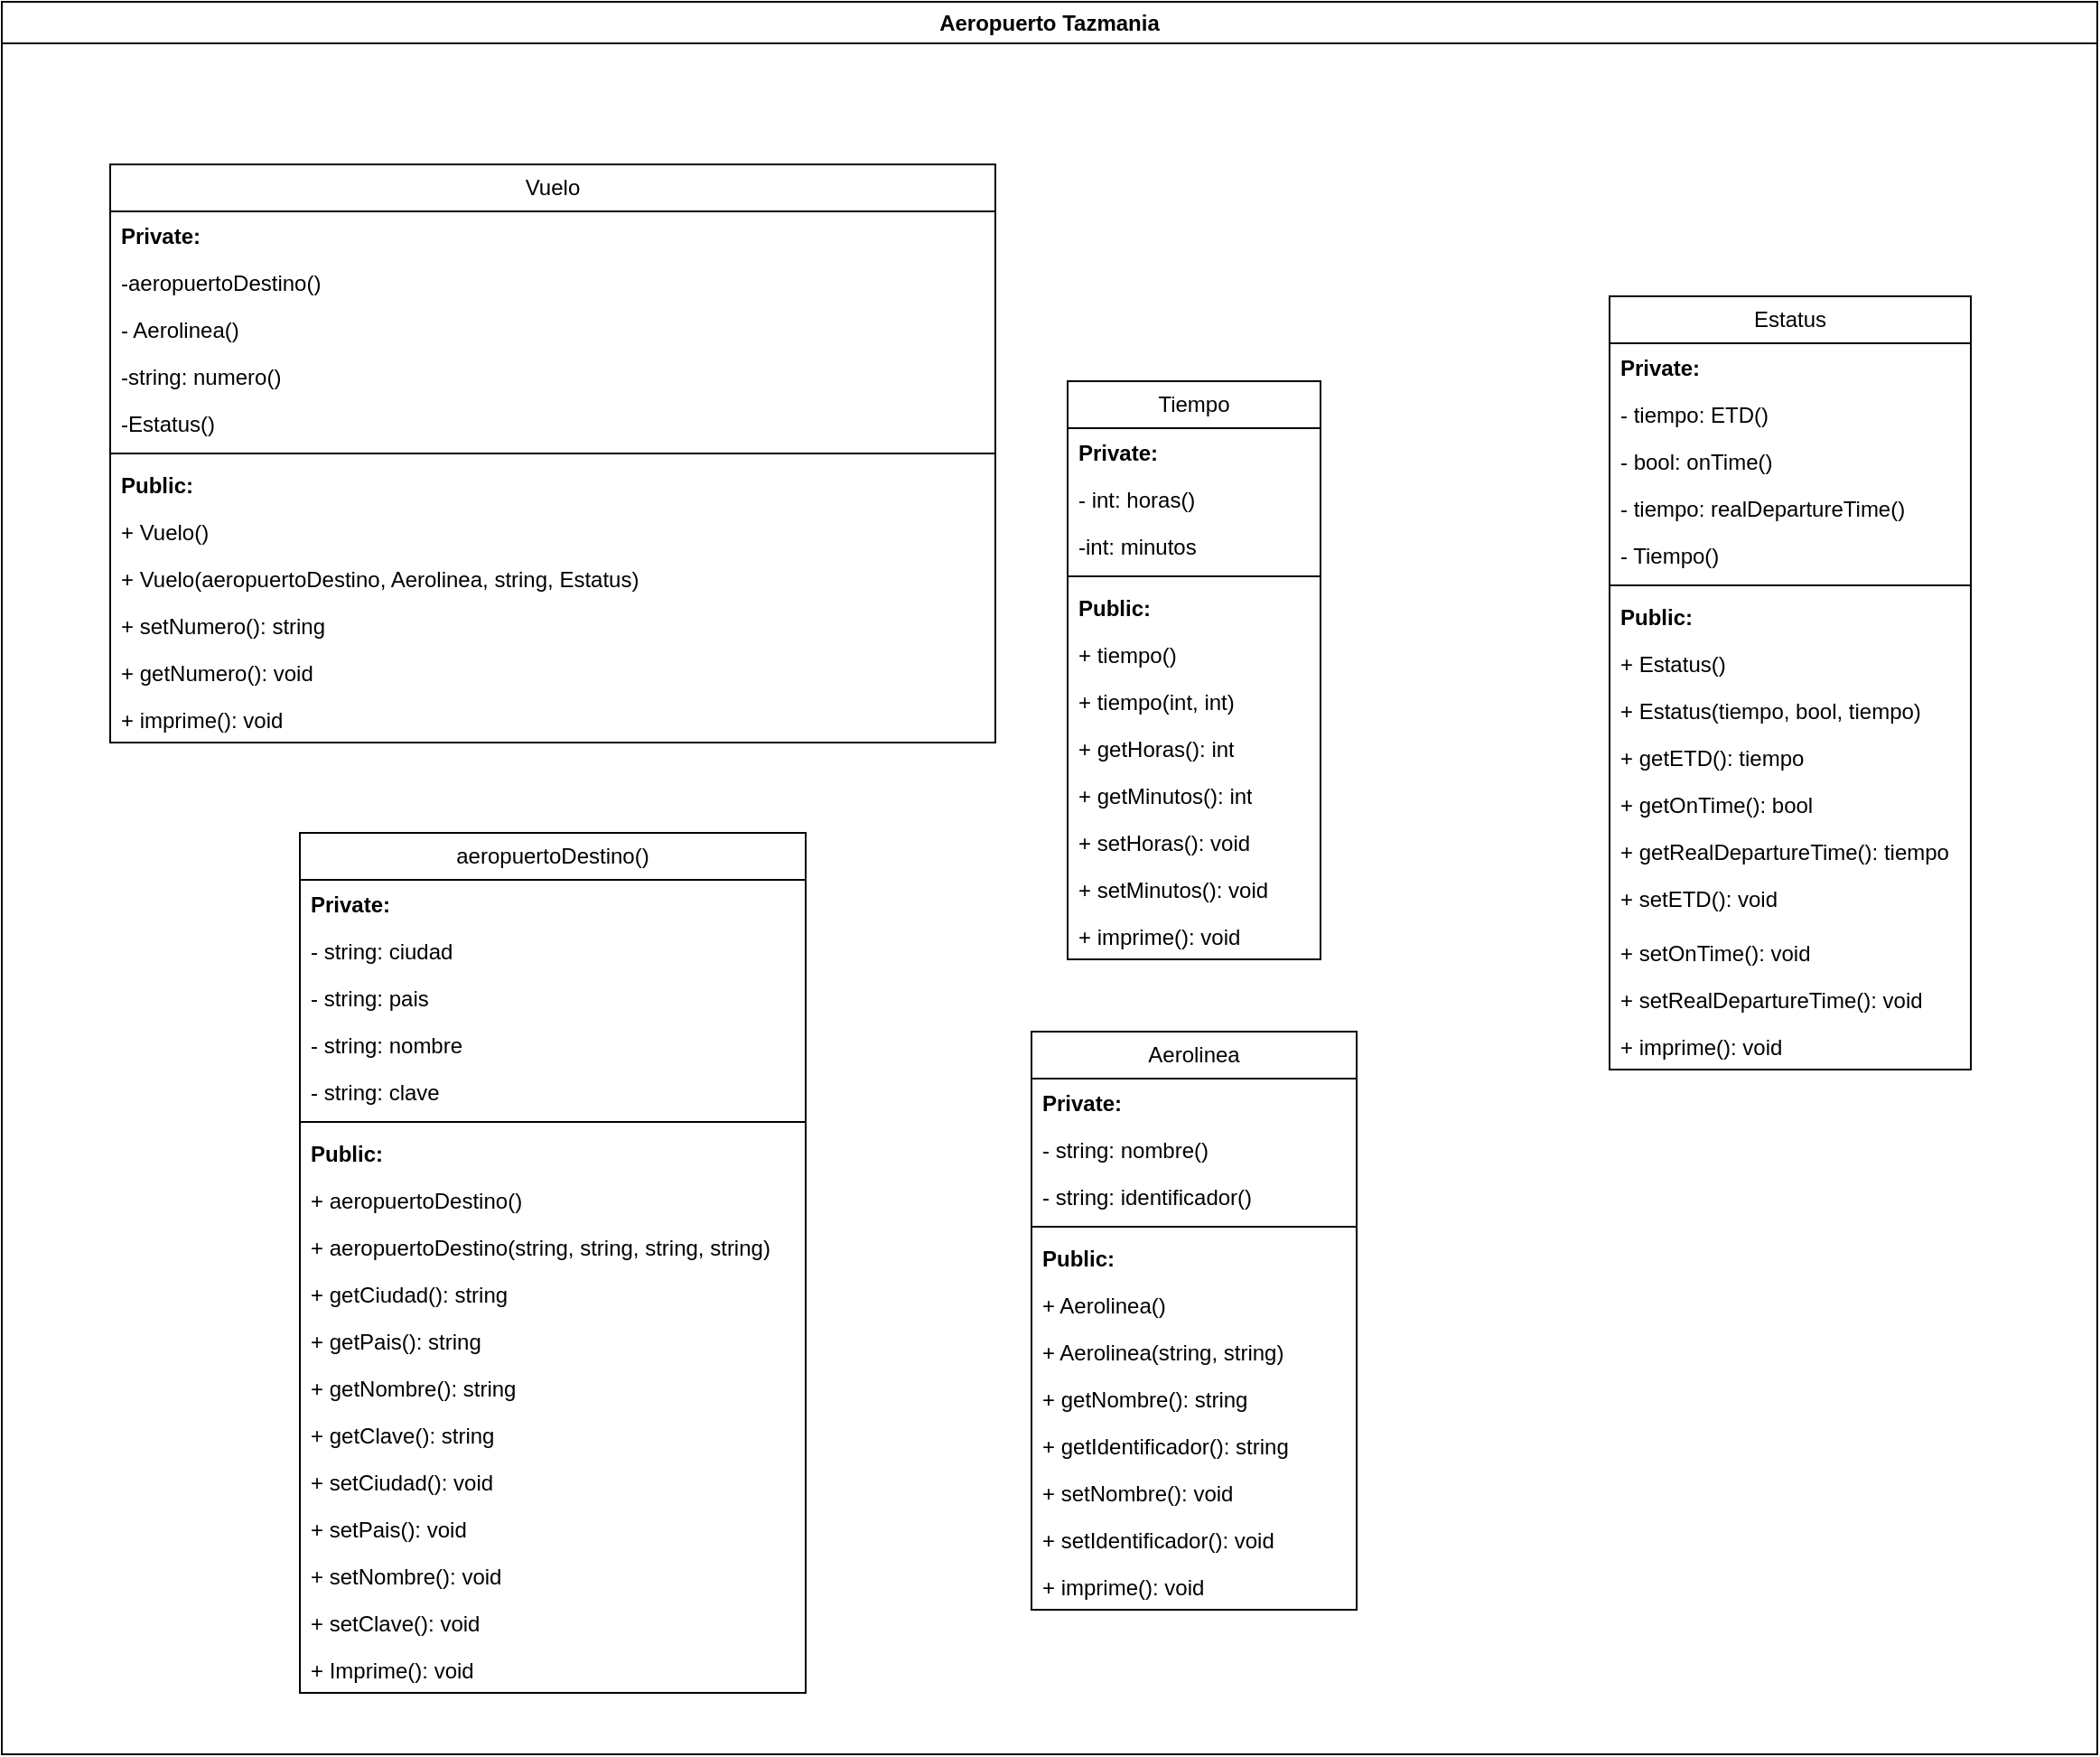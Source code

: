 <mxfile version="22.1.3" type="github">
  <diagram name="Page-1" id="b5b7bab2-c9e2-2cf4-8b2a-24fd1a2a6d21">
    <mxGraphModel dx="1126" dy="1170" grid="1" gridSize="10" guides="1" tooltips="1" connect="1" arrows="1" fold="1" page="1" pageScale="1" pageWidth="827" pageHeight="1169" background="none" math="0" shadow="0">
      <root>
        <mxCell id="0" />
        <mxCell id="1" parent="0" />
        <mxCell id="g67lewYtiG-p52YUXWZC-1" value="Aeropuerto Tazmania" style="swimlane;whiteSpace=wrap;html=1;" parent="1" vertex="1">
          <mxGeometry x="860" y="50" width="1160" height="970" as="geometry">
            <mxRectangle x="860" y="50" width="160" height="30" as="alternateBounds" />
          </mxGeometry>
        </mxCell>
        <mxCell id="g67lewYtiG-p52YUXWZC-3" value="Vuelo" style="swimlane;fontStyle=0;childLayout=stackLayout;horizontal=1;startSize=26;fillColor=none;horizontalStack=0;resizeParent=1;resizeParentMax=0;resizeLast=0;collapsible=1;marginBottom=0;whiteSpace=wrap;html=1;" parent="g67lewYtiG-p52YUXWZC-1" vertex="1">
          <mxGeometry x="60" y="90" width="490" height="320" as="geometry">
            <mxRectangle x="60" y="90" width="70" height="30" as="alternateBounds" />
          </mxGeometry>
        </mxCell>
        <mxCell id="g67lewYtiG-p52YUXWZC-4" value="&lt;b&gt;Private:&amp;nbsp;&lt;/b&gt;" style="text;strokeColor=none;fillColor=none;align=left;verticalAlign=top;spacingLeft=4;spacingRight=4;overflow=hidden;rotatable=0;points=[[0,0.5],[1,0.5]];portConstraint=eastwest;whiteSpace=wrap;html=1;" parent="g67lewYtiG-p52YUXWZC-3" vertex="1">
          <mxGeometry y="26" width="490" height="26" as="geometry" />
        </mxCell>
        <mxCell id="g67lewYtiG-p52YUXWZC-87" value="-aeropuertoDestino()" style="text;strokeColor=none;fillColor=none;align=left;verticalAlign=top;spacingLeft=4;spacingRight=4;overflow=hidden;rotatable=0;points=[[0,0.5],[1,0.5]];portConstraint=eastwest;whiteSpace=wrap;html=1;" parent="g67lewYtiG-p52YUXWZC-3" vertex="1">
          <mxGeometry y="52" width="490" height="26" as="geometry" />
        </mxCell>
        <mxCell id="g67lewYtiG-p52YUXWZC-88" value="- Aerolinea()" style="text;strokeColor=none;fillColor=none;align=left;verticalAlign=top;spacingLeft=4;spacingRight=4;overflow=hidden;rotatable=0;points=[[0,0.5],[1,0.5]];portConstraint=eastwest;whiteSpace=wrap;html=1;" parent="g67lewYtiG-p52YUXWZC-3" vertex="1">
          <mxGeometry y="78" width="490" height="26" as="geometry" />
        </mxCell>
        <mxCell id="g67lewYtiG-p52YUXWZC-90" value="-string: numero()" style="text;strokeColor=none;fillColor=none;align=left;verticalAlign=top;spacingLeft=4;spacingRight=4;overflow=hidden;rotatable=0;points=[[0,0.5],[1,0.5]];portConstraint=eastwest;whiteSpace=wrap;html=1;" parent="g67lewYtiG-p52YUXWZC-3" vertex="1">
          <mxGeometry y="104" width="490" height="26" as="geometry" />
        </mxCell>
        <mxCell id="g67lewYtiG-p52YUXWZC-89" value="-Estatus()" style="text;strokeColor=none;fillColor=none;align=left;verticalAlign=top;spacingLeft=4;spacingRight=4;overflow=hidden;rotatable=0;points=[[0,0.5],[1,0.5]];portConstraint=eastwest;whiteSpace=wrap;html=1;" parent="g67lewYtiG-p52YUXWZC-3" vertex="1">
          <mxGeometry y="130" width="490" height="26" as="geometry" />
        </mxCell>
        <mxCell id="g67lewYtiG-p52YUXWZC-64" value="" style="line;strokeWidth=1;fillColor=none;align=left;verticalAlign=middle;spacingTop=-1;spacingLeft=3;spacingRight=3;rotatable=0;labelPosition=right;points=[];portConstraint=eastwest;strokeColor=inherit;" parent="g67lewYtiG-p52YUXWZC-3" vertex="1">
          <mxGeometry y="156" width="490" height="8" as="geometry" />
        </mxCell>
        <mxCell id="g67lewYtiG-p52YUXWZC-5" value="Public:" style="text;strokeColor=none;fillColor=none;align=left;verticalAlign=top;spacingLeft=4;spacingRight=4;overflow=hidden;rotatable=0;points=[[0,0.5],[1,0.5]];portConstraint=eastwest;whiteSpace=wrap;html=1;fontStyle=1" parent="g67lewYtiG-p52YUXWZC-3" vertex="1">
          <mxGeometry y="164" width="490" height="26" as="geometry" />
        </mxCell>
        <mxCell id="g67lewYtiG-p52YUXWZC-66" value="+ Vuelo()" style="text;strokeColor=none;fillColor=none;align=left;verticalAlign=top;spacingLeft=4;spacingRight=4;overflow=hidden;rotatable=0;points=[[0,0.5],[1,0.5]];portConstraint=eastwest;whiteSpace=wrap;html=1;" parent="g67lewYtiG-p52YUXWZC-3" vertex="1">
          <mxGeometry y="190" width="490" height="26" as="geometry" />
        </mxCell>
        <mxCell id="g67lewYtiG-p52YUXWZC-67" value="+ Vuelo(aeropuertoDestino, Aerolinea, string, Estatus)" style="text;strokeColor=none;fillColor=none;align=left;verticalAlign=top;spacingLeft=4;spacingRight=4;overflow=hidden;rotatable=0;points=[[0,0.5],[1,0.5]];portConstraint=eastwest;whiteSpace=wrap;html=1;" parent="g67lewYtiG-p52YUXWZC-3" vertex="1">
          <mxGeometry y="216" width="490" height="26" as="geometry" />
        </mxCell>
        <mxCell id="g67lewYtiG-p52YUXWZC-6" value="+ setNumero(): string" style="text;strokeColor=none;fillColor=none;align=left;verticalAlign=top;spacingLeft=4;spacingRight=4;overflow=hidden;rotatable=0;points=[[0,0.5],[1,0.5]];portConstraint=eastwest;whiteSpace=wrap;html=1;" parent="g67lewYtiG-p52YUXWZC-3" vertex="1">
          <mxGeometry y="242" width="490" height="26" as="geometry" />
        </mxCell>
        <mxCell id="g67lewYtiG-p52YUXWZC-8" value="+ getNumero(): void" style="text;strokeColor=none;fillColor=none;align=left;verticalAlign=top;spacingLeft=4;spacingRight=4;overflow=hidden;rotatable=0;points=[[0,0.5],[1,0.5]];portConstraint=eastwest;whiteSpace=wrap;html=1;" parent="g67lewYtiG-p52YUXWZC-3" vertex="1">
          <mxGeometry y="268" width="490" height="26" as="geometry" />
        </mxCell>
        <mxCell id="g67lewYtiG-p52YUXWZC-68" value="+ imprime(): void" style="text;strokeColor=none;fillColor=none;align=left;verticalAlign=top;spacingLeft=4;spacingRight=4;overflow=hidden;rotatable=0;points=[[0,0.5],[1,0.5]];portConstraint=eastwest;whiteSpace=wrap;html=1;" parent="g67lewYtiG-p52YUXWZC-3" vertex="1">
          <mxGeometry y="294" width="490" height="26" as="geometry" />
        </mxCell>
        <mxCell id="g67lewYtiG-p52YUXWZC-9" value="Tiempo" style="swimlane;fontStyle=0;childLayout=stackLayout;horizontal=1;startSize=26;fillColor=none;horizontalStack=0;resizeParent=1;resizeParentMax=0;resizeLast=0;collapsible=1;marginBottom=0;whiteSpace=wrap;html=1;" parent="g67lewYtiG-p52YUXWZC-1" vertex="1">
          <mxGeometry x="590" y="210" width="140" height="320" as="geometry" />
        </mxCell>
        <mxCell id="g67lewYtiG-p52YUXWZC-10" value="&lt;b&gt;Private:&amp;nbsp;&lt;br&gt;&lt;/b&gt;" style="text;strokeColor=none;fillColor=none;align=left;verticalAlign=top;spacingLeft=4;spacingRight=4;overflow=hidden;rotatable=0;points=[[0,0.5],[1,0.5]];portConstraint=eastwest;whiteSpace=wrap;html=1;" parent="g67lewYtiG-p52YUXWZC-9" vertex="1">
          <mxGeometry y="26" width="140" height="26" as="geometry" />
        </mxCell>
        <mxCell id="g67lewYtiG-p52YUXWZC-11" value="- int: horas()" style="text;strokeColor=none;fillColor=none;align=left;verticalAlign=top;spacingLeft=4;spacingRight=4;overflow=hidden;rotatable=0;points=[[0,0.5],[1,0.5]];portConstraint=eastwest;whiteSpace=wrap;html=1;" parent="g67lewYtiG-p52YUXWZC-9" vertex="1">
          <mxGeometry y="52" width="140" height="26" as="geometry" />
        </mxCell>
        <mxCell id="g67lewYtiG-p52YUXWZC-12" value="-int: minutos" style="text;strokeColor=none;fillColor=none;align=left;verticalAlign=top;spacingLeft=4;spacingRight=4;overflow=hidden;rotatable=0;points=[[0,0.5],[1,0.5]];portConstraint=eastwest;whiteSpace=wrap;html=1;" parent="g67lewYtiG-p52YUXWZC-9" vertex="1">
          <mxGeometry y="78" width="140" height="26" as="geometry" />
        </mxCell>
        <mxCell id="g67lewYtiG-p52YUXWZC-36" value="" style="line;strokeWidth=1;fillColor=none;align=left;verticalAlign=middle;spacingTop=-1;spacingLeft=3;spacingRight=3;rotatable=0;labelPosition=right;points=[];portConstraint=eastwest;strokeColor=inherit;" parent="g67lewYtiG-p52YUXWZC-9" vertex="1">
          <mxGeometry y="104" width="140" height="8" as="geometry" />
        </mxCell>
        <mxCell id="g67lewYtiG-p52YUXWZC-58" value="Public:" style="text;strokeColor=none;fillColor=none;align=left;verticalAlign=top;spacingLeft=4;spacingRight=4;overflow=hidden;rotatable=0;points=[[0,0.5],[1,0.5]];portConstraint=eastwest;whiteSpace=wrap;html=1;fontStyle=1" parent="g67lewYtiG-p52YUXWZC-9" vertex="1">
          <mxGeometry y="112" width="140" height="26" as="geometry" />
        </mxCell>
        <mxCell id="g67lewYtiG-p52YUXWZC-41" value="+ tiempo()" style="text;strokeColor=none;fillColor=none;align=left;verticalAlign=top;spacingLeft=4;spacingRight=4;overflow=hidden;rotatable=0;points=[[0,0.5],[1,0.5]];portConstraint=eastwest;whiteSpace=wrap;html=1;" parent="g67lewYtiG-p52YUXWZC-9" vertex="1">
          <mxGeometry y="138" width="140" height="26" as="geometry" />
        </mxCell>
        <mxCell id="g67lewYtiG-p52YUXWZC-43" value="+ tiempo(int, int)&amp;nbsp;" style="text;strokeColor=none;fillColor=none;align=left;verticalAlign=top;spacingLeft=4;spacingRight=4;overflow=hidden;rotatable=0;points=[[0,0.5],[1,0.5]];portConstraint=eastwest;whiteSpace=wrap;html=1;" parent="g67lewYtiG-p52YUXWZC-9" vertex="1">
          <mxGeometry y="164" width="140" height="26" as="geometry" />
        </mxCell>
        <mxCell id="g67lewYtiG-p52YUXWZC-37" value="+ getHoras(): int" style="text;strokeColor=none;fillColor=none;align=left;verticalAlign=top;spacingLeft=4;spacingRight=4;overflow=hidden;rotatable=0;points=[[0,0.5],[1,0.5]];portConstraint=eastwest;whiteSpace=wrap;html=1;" parent="g67lewYtiG-p52YUXWZC-9" vertex="1">
          <mxGeometry y="190" width="140" height="26" as="geometry" />
        </mxCell>
        <mxCell id="g67lewYtiG-p52YUXWZC-40" value="+ getMinutos(): int" style="text;strokeColor=none;fillColor=none;align=left;verticalAlign=top;spacingLeft=4;spacingRight=4;overflow=hidden;rotatable=0;points=[[0,0.5],[1,0.5]];portConstraint=eastwest;whiteSpace=wrap;html=1;" parent="g67lewYtiG-p52YUXWZC-9" vertex="1">
          <mxGeometry y="216" width="140" height="26" as="geometry" />
        </mxCell>
        <mxCell id="g67lewYtiG-p52YUXWZC-39" value="+ setHoras(): void" style="text;strokeColor=none;fillColor=none;align=left;verticalAlign=top;spacingLeft=4;spacingRight=4;overflow=hidden;rotatable=0;points=[[0,0.5],[1,0.5]];portConstraint=eastwest;whiteSpace=wrap;html=1;" parent="g67lewYtiG-p52YUXWZC-9" vertex="1">
          <mxGeometry y="242" width="140" height="26" as="geometry" />
        </mxCell>
        <mxCell id="g67lewYtiG-p52YUXWZC-38" value="+ setMinutos(): void" style="text;strokeColor=none;fillColor=none;align=left;verticalAlign=top;spacingLeft=4;spacingRight=4;overflow=hidden;rotatable=0;points=[[0,0.5],[1,0.5]];portConstraint=eastwest;whiteSpace=wrap;html=1;" parent="g67lewYtiG-p52YUXWZC-9" vertex="1">
          <mxGeometry y="268" width="140" height="26" as="geometry" />
        </mxCell>
        <mxCell id="g67lewYtiG-p52YUXWZC-45" value="+ imprime(): void" style="text;strokeColor=none;fillColor=none;align=left;verticalAlign=top;spacingLeft=4;spacingRight=4;overflow=hidden;rotatable=0;points=[[0,0.5],[1,0.5]];portConstraint=eastwest;whiteSpace=wrap;html=1;" parent="g67lewYtiG-p52YUXWZC-9" vertex="1">
          <mxGeometry y="294" width="140" height="26" as="geometry" />
        </mxCell>
        <mxCell id="g67lewYtiG-p52YUXWZC-13" value="aeropuertoDestino()" style="swimlane;fontStyle=0;childLayout=stackLayout;horizontal=1;startSize=26;fillColor=none;horizontalStack=0;resizeParent=1;resizeParentMax=0;resizeLast=0;collapsible=1;marginBottom=0;whiteSpace=wrap;html=1;" parent="g67lewYtiG-p52YUXWZC-1" vertex="1">
          <mxGeometry x="165" y="460" width="280" height="476" as="geometry" />
        </mxCell>
        <mxCell id="g67lewYtiG-p52YUXWZC-24" value="&lt;b&gt;Private:&lt;/b&gt;" style="text;strokeColor=none;fillColor=none;align=left;verticalAlign=top;spacingLeft=4;spacingRight=4;overflow=hidden;rotatable=0;points=[[0,0.5],[1,0.5]];portConstraint=eastwest;whiteSpace=wrap;html=1;" parent="g67lewYtiG-p52YUXWZC-13" vertex="1">
          <mxGeometry y="26" width="280" height="26" as="geometry" />
        </mxCell>
        <mxCell id="g67lewYtiG-p52YUXWZC-16" value="- string: ciudad&amp;nbsp;&lt;br&gt;&lt;br&gt;" style="text;strokeColor=none;fillColor=none;align=left;verticalAlign=top;spacingLeft=4;spacingRight=4;overflow=hidden;rotatable=0;points=[[0,0.5],[1,0.5]];portConstraint=eastwest;whiteSpace=wrap;html=1;" parent="g67lewYtiG-p52YUXWZC-13" vertex="1">
          <mxGeometry y="52" width="280" height="26" as="geometry" />
        </mxCell>
        <mxCell id="g67lewYtiG-p52YUXWZC-17" value="- string: pais" style="text;strokeColor=none;fillColor=none;align=left;verticalAlign=top;spacingLeft=4;spacingRight=4;overflow=hidden;rotatable=0;points=[[0,0.5],[1,0.5]];portConstraint=eastwest;whiteSpace=wrap;html=1;" parent="g67lewYtiG-p52YUXWZC-13" vertex="1">
          <mxGeometry y="78" width="280" height="26" as="geometry" />
        </mxCell>
        <mxCell id="g67lewYtiG-p52YUXWZC-15" value="- string: nombre" style="text;strokeColor=none;fillColor=none;align=left;verticalAlign=top;spacingLeft=4;spacingRight=4;overflow=hidden;rotatable=0;points=[[0,0.5],[1,0.5]];portConstraint=eastwest;whiteSpace=wrap;html=1;" parent="g67lewYtiG-p52YUXWZC-13" vertex="1">
          <mxGeometry y="104" width="280" height="26" as="geometry" />
        </mxCell>
        <mxCell id="g67lewYtiG-p52YUXWZC-14" value="- string: clave" style="text;strokeColor=none;fillColor=none;align=left;verticalAlign=top;spacingLeft=4;spacingRight=4;overflow=hidden;rotatable=0;points=[[0,0.5],[1,0.5]];portConstraint=eastwest;whiteSpace=wrap;html=1;" parent="g67lewYtiG-p52YUXWZC-13" vertex="1">
          <mxGeometry y="130" width="280" height="26" as="geometry" />
        </mxCell>
        <mxCell id="g67lewYtiG-p52YUXWZC-21" value="" style="line;strokeWidth=1;fillColor=none;align=left;verticalAlign=middle;spacingTop=-1;spacingLeft=3;spacingRight=3;rotatable=0;labelPosition=right;points=[];portConstraint=eastwest;strokeColor=inherit;" parent="g67lewYtiG-p52YUXWZC-13" vertex="1">
          <mxGeometry y="156" width="280" height="8" as="geometry" />
        </mxCell>
        <mxCell id="g67lewYtiG-p52YUXWZC-22" value="&lt;b&gt;Public:&lt;/b&gt;" style="text;strokeColor=none;fillColor=none;align=left;verticalAlign=top;spacingLeft=4;spacingRight=4;overflow=hidden;rotatable=0;points=[[0,0.5],[1,0.5]];portConstraint=eastwest;whiteSpace=wrap;html=1;" parent="g67lewYtiG-p52YUXWZC-13" vertex="1">
          <mxGeometry y="164" width="280" height="26" as="geometry" />
        </mxCell>
        <mxCell id="g67lewYtiG-p52YUXWZC-25" value="+ aeropuertoDestino()" style="text;strokeColor=none;fillColor=none;align=left;verticalAlign=top;spacingLeft=4;spacingRight=4;overflow=hidden;rotatable=0;points=[[0,0.5],[1,0.5]];portConstraint=eastwest;whiteSpace=wrap;html=1;" parent="g67lewYtiG-p52YUXWZC-13" vertex="1">
          <mxGeometry y="190" width="280" height="26" as="geometry" />
        </mxCell>
        <mxCell id="g67lewYtiG-p52YUXWZC-26" value="+ aeropuertoDestino(string, string, string, string)&amp;nbsp;" style="text;strokeColor=none;fillColor=none;align=left;verticalAlign=top;spacingLeft=4;spacingRight=4;overflow=hidden;rotatable=0;points=[[0,0.5],[1,0.5]];portConstraint=eastwest;whiteSpace=wrap;html=1;" parent="g67lewYtiG-p52YUXWZC-13" vertex="1">
          <mxGeometry y="216" width="280" height="26" as="geometry" />
        </mxCell>
        <mxCell id="g67lewYtiG-p52YUXWZC-27" value="+ getCiudad(): string" style="text;strokeColor=none;fillColor=none;align=left;verticalAlign=top;spacingLeft=4;spacingRight=4;overflow=hidden;rotatable=0;points=[[0,0.5],[1,0.5]];portConstraint=eastwest;whiteSpace=wrap;html=1;" parent="g67lewYtiG-p52YUXWZC-13" vertex="1">
          <mxGeometry y="242" width="280" height="26" as="geometry" />
        </mxCell>
        <mxCell id="g67lewYtiG-p52YUXWZC-28" value="+ getPais(): string" style="text;strokeColor=none;fillColor=none;align=left;verticalAlign=top;spacingLeft=4;spacingRight=4;overflow=hidden;rotatable=0;points=[[0,0.5],[1,0.5]];portConstraint=eastwest;whiteSpace=wrap;html=1;" parent="g67lewYtiG-p52YUXWZC-13" vertex="1">
          <mxGeometry y="268" width="280" height="26" as="geometry" />
        </mxCell>
        <mxCell id="g67lewYtiG-p52YUXWZC-29" value="+ getNombre(): string" style="text;strokeColor=none;fillColor=none;align=left;verticalAlign=top;spacingLeft=4;spacingRight=4;overflow=hidden;rotatable=0;points=[[0,0.5],[1,0.5]];portConstraint=eastwest;whiteSpace=wrap;html=1;" parent="g67lewYtiG-p52YUXWZC-13" vertex="1">
          <mxGeometry y="294" width="280" height="26" as="geometry" />
        </mxCell>
        <mxCell id="g67lewYtiG-p52YUXWZC-30" value="+ getClave(): string" style="text;strokeColor=none;fillColor=none;align=left;verticalAlign=top;spacingLeft=4;spacingRight=4;overflow=hidden;rotatable=0;points=[[0,0.5],[1,0.5]];portConstraint=eastwest;whiteSpace=wrap;html=1;" parent="g67lewYtiG-p52YUXWZC-13" vertex="1">
          <mxGeometry y="320" width="280" height="26" as="geometry" />
        </mxCell>
        <mxCell id="g67lewYtiG-p52YUXWZC-31" value="+ setCiudad(): void" style="text;strokeColor=none;fillColor=none;align=left;verticalAlign=top;spacingLeft=4;spacingRight=4;overflow=hidden;rotatable=0;points=[[0,0.5],[1,0.5]];portConstraint=eastwest;whiteSpace=wrap;html=1;" parent="g67lewYtiG-p52YUXWZC-13" vertex="1">
          <mxGeometry y="346" width="280" height="26" as="geometry" />
        </mxCell>
        <mxCell id="g67lewYtiG-p52YUXWZC-32" value="+ setPais(): void" style="text;strokeColor=none;fillColor=none;align=left;verticalAlign=top;spacingLeft=4;spacingRight=4;overflow=hidden;rotatable=0;points=[[0,0.5],[1,0.5]];portConstraint=eastwest;whiteSpace=wrap;html=1;" parent="g67lewYtiG-p52YUXWZC-13" vertex="1">
          <mxGeometry y="372" width="280" height="26" as="geometry" />
        </mxCell>
        <mxCell id="g67lewYtiG-p52YUXWZC-33" value="+ setNombre(): void" style="text;strokeColor=none;fillColor=none;align=left;verticalAlign=top;spacingLeft=4;spacingRight=4;overflow=hidden;rotatable=0;points=[[0,0.5],[1,0.5]];portConstraint=eastwest;whiteSpace=wrap;html=1;" parent="g67lewYtiG-p52YUXWZC-13" vertex="1">
          <mxGeometry y="398" width="280" height="26" as="geometry" />
        </mxCell>
        <mxCell id="g67lewYtiG-p52YUXWZC-34" value="+ setClave(): void" style="text;strokeColor=none;fillColor=none;align=left;verticalAlign=top;spacingLeft=4;spacingRight=4;overflow=hidden;rotatable=0;points=[[0,0.5],[1,0.5]];portConstraint=eastwest;whiteSpace=wrap;html=1;" parent="g67lewYtiG-p52YUXWZC-13" vertex="1">
          <mxGeometry y="424" width="280" height="26" as="geometry" />
        </mxCell>
        <mxCell id="g67lewYtiG-p52YUXWZC-35" value="+ Imprime(): void" style="text;strokeColor=none;fillColor=none;align=left;verticalAlign=top;spacingLeft=4;spacingRight=4;overflow=hidden;rotatable=0;points=[[0,0.5],[1,0.5]];portConstraint=eastwest;whiteSpace=wrap;html=1;" parent="g67lewYtiG-p52YUXWZC-13" vertex="1">
          <mxGeometry y="450" width="280" height="26" as="geometry" />
        </mxCell>
        <mxCell id="g67lewYtiG-p52YUXWZC-46" value="Estatus" style="swimlane;fontStyle=0;childLayout=stackLayout;horizontal=1;startSize=26;fillColor=none;horizontalStack=0;resizeParent=1;resizeParentMax=0;resizeLast=0;collapsible=1;marginBottom=0;whiteSpace=wrap;html=1;" parent="g67lewYtiG-p52YUXWZC-1" vertex="1">
          <mxGeometry x="890" y="163" width="200" height="428" as="geometry" />
        </mxCell>
        <mxCell id="g67lewYtiG-p52YUXWZC-54" value="Private:&amp;nbsp;" style="text;strokeColor=none;fillColor=none;align=left;verticalAlign=top;spacingLeft=4;spacingRight=4;overflow=hidden;rotatable=0;points=[[0,0.5],[1,0.5]];portConstraint=eastwest;whiteSpace=wrap;html=1;fontStyle=1" parent="g67lewYtiG-p52YUXWZC-46" vertex="1">
          <mxGeometry y="26" width="200" height="26" as="geometry" />
        </mxCell>
        <mxCell id="g67lewYtiG-p52YUXWZC-47" value="- tiempo: ETD()" style="text;strokeColor=none;fillColor=none;align=left;verticalAlign=top;spacingLeft=4;spacingRight=4;overflow=hidden;rotatable=0;points=[[0,0.5],[1,0.5]];portConstraint=eastwest;whiteSpace=wrap;html=1;" parent="g67lewYtiG-p52YUXWZC-46" vertex="1">
          <mxGeometry y="52" width="200" height="26" as="geometry" />
        </mxCell>
        <mxCell id="g67lewYtiG-p52YUXWZC-44" value="- bool: onTime()" style="text;strokeColor=none;fillColor=none;align=left;verticalAlign=top;spacingLeft=4;spacingRight=4;overflow=hidden;rotatable=0;points=[[0,0.5],[1,0.5]];portConstraint=eastwest;whiteSpace=wrap;html=1;" parent="g67lewYtiG-p52YUXWZC-46" vertex="1">
          <mxGeometry y="78" width="200" height="26" as="geometry" />
        </mxCell>
        <mxCell id="g67lewYtiG-p52YUXWZC-55" value="- tiempo: realDepartureTime()" style="text;strokeColor=none;fillColor=none;align=left;verticalAlign=top;spacingLeft=4;spacingRight=4;overflow=hidden;rotatable=0;points=[[0,0.5],[1,0.5]];portConstraint=eastwest;whiteSpace=wrap;html=1;" parent="g67lewYtiG-p52YUXWZC-46" vertex="1">
          <mxGeometry y="104" width="200" height="26" as="geometry" />
        </mxCell>
        <mxCell id="g67lewYtiG-p52YUXWZC-65" value="- Tiempo()" style="text;strokeColor=none;fillColor=none;align=left;verticalAlign=top;spacingLeft=4;spacingRight=4;overflow=hidden;rotatable=0;points=[[0,0.5],[1,0.5]];portConstraint=eastwest;whiteSpace=wrap;html=1;" parent="g67lewYtiG-p52YUXWZC-46" vertex="1">
          <mxGeometry y="130" width="200" height="26" as="geometry" />
        </mxCell>
        <mxCell id="g67lewYtiG-p52YUXWZC-50" value="" style="line;strokeWidth=1;fillColor=none;align=left;verticalAlign=middle;spacingTop=-1;spacingLeft=3;spacingRight=3;rotatable=0;labelPosition=right;points=[];portConstraint=eastwest;strokeColor=inherit;" parent="g67lewYtiG-p52YUXWZC-46" vertex="1">
          <mxGeometry y="156" width="200" height="8" as="geometry" />
        </mxCell>
        <mxCell id="g67lewYtiG-p52YUXWZC-56" value="Public:" style="text;strokeColor=none;fillColor=none;align=left;verticalAlign=top;spacingLeft=4;spacingRight=4;overflow=hidden;rotatable=0;points=[[0,0.5],[1,0.5]];portConstraint=eastwest;whiteSpace=wrap;html=1;fontStyle=1" parent="g67lewYtiG-p52YUXWZC-46" vertex="1">
          <mxGeometry y="164" width="200" height="26" as="geometry" />
        </mxCell>
        <mxCell id="g67lewYtiG-p52YUXWZC-59" value="+ Estatus()" style="text;strokeColor=none;fillColor=none;align=left;verticalAlign=top;spacingLeft=4;spacingRight=4;overflow=hidden;rotatable=0;points=[[0,0.5],[1,0.5]];portConstraint=eastwest;whiteSpace=wrap;html=1;" parent="g67lewYtiG-p52YUXWZC-46" vertex="1">
          <mxGeometry y="190" width="200" height="26" as="geometry" />
        </mxCell>
        <mxCell id="g67lewYtiG-p52YUXWZC-60" value="+ Estatus(tiempo, bool, tiempo)" style="text;strokeColor=none;fillColor=none;align=left;verticalAlign=top;spacingLeft=4;spacingRight=4;overflow=hidden;rotatable=0;points=[[0,0.5],[1,0.5]];portConstraint=eastwest;whiteSpace=wrap;html=1;" parent="g67lewYtiG-p52YUXWZC-46" vertex="1">
          <mxGeometry y="216" width="200" height="26" as="geometry" />
        </mxCell>
        <mxCell id="g67lewYtiG-p52YUXWZC-53" value="+ getETD(): tiempo" style="text;strokeColor=none;fillColor=none;align=left;verticalAlign=top;spacingLeft=4;spacingRight=4;overflow=hidden;rotatable=0;points=[[0,0.5],[1,0.5]];portConstraint=eastwest;whiteSpace=wrap;html=1;" parent="g67lewYtiG-p52YUXWZC-46" vertex="1">
          <mxGeometry y="242" width="200" height="26" as="geometry" />
        </mxCell>
        <mxCell id="g67lewYtiG-p52YUXWZC-52" value="+ getOnTime(): bool" style="text;strokeColor=none;fillColor=none;align=left;verticalAlign=top;spacingLeft=4;spacingRight=4;overflow=hidden;rotatable=0;points=[[0,0.5],[1,0.5]];portConstraint=eastwest;whiteSpace=wrap;html=1;" parent="g67lewYtiG-p52YUXWZC-46" vertex="1">
          <mxGeometry y="268" width="200" height="26" as="geometry" />
        </mxCell>
        <mxCell id="g67lewYtiG-p52YUXWZC-51" value="+ getRealDepartureTime(): tiempo" style="text;strokeColor=none;fillColor=none;align=left;verticalAlign=top;spacingLeft=4;spacingRight=4;overflow=hidden;rotatable=0;points=[[0,0.5],[1,0.5]];portConstraint=eastwest;whiteSpace=wrap;html=1;" parent="g67lewYtiG-p52YUXWZC-46" vertex="1">
          <mxGeometry y="294" width="200" height="26" as="geometry" />
        </mxCell>
        <mxCell id="g67lewYtiG-p52YUXWZC-57" value="+ setETD(): void" style="text;strokeColor=none;fillColor=none;align=left;verticalAlign=top;spacingLeft=4;spacingRight=4;overflow=hidden;rotatable=0;points=[[0,0.5],[1,0.5]];portConstraint=eastwest;whiteSpace=wrap;html=1;" parent="g67lewYtiG-p52YUXWZC-46" vertex="1">
          <mxGeometry y="320" width="200" height="30" as="geometry" />
        </mxCell>
        <mxCell id="g67lewYtiG-p52YUXWZC-48" value="+ setOnTime(): void" style="text;strokeColor=none;fillColor=none;align=left;verticalAlign=top;spacingLeft=4;spacingRight=4;overflow=hidden;rotatable=0;points=[[0,0.5],[1,0.5]];portConstraint=eastwest;whiteSpace=wrap;html=1;" parent="g67lewYtiG-p52YUXWZC-46" vertex="1">
          <mxGeometry y="350" width="200" height="26" as="geometry" />
        </mxCell>
        <mxCell id="g67lewYtiG-p52YUXWZC-49" value="+ setRealDepartureTime(): void" style="text;strokeColor=none;fillColor=none;align=left;verticalAlign=top;spacingLeft=4;spacingRight=4;overflow=hidden;rotatable=0;points=[[0,0.5],[1,0.5]];portConstraint=eastwest;whiteSpace=wrap;html=1;" parent="g67lewYtiG-p52YUXWZC-46" vertex="1">
          <mxGeometry y="376" width="200" height="26" as="geometry" />
        </mxCell>
        <mxCell id="g67lewYtiG-p52YUXWZC-63" value="+ imprime(): void" style="text;strokeColor=none;fillColor=none;align=left;verticalAlign=top;spacingLeft=4;spacingRight=4;overflow=hidden;rotatable=0;points=[[0,0.5],[1,0.5]];portConstraint=eastwest;whiteSpace=wrap;html=1;" parent="g67lewYtiG-p52YUXWZC-46" vertex="1">
          <mxGeometry y="402" width="200" height="26" as="geometry" />
        </mxCell>
        <mxCell id="g67lewYtiG-p52YUXWZC-73" value="Aerolinea" style="swimlane;fontStyle=0;childLayout=stackLayout;horizontal=1;startSize=26;fillColor=none;horizontalStack=0;resizeParent=1;resizeParentMax=0;resizeLast=0;collapsible=1;marginBottom=0;whiteSpace=wrap;html=1;" parent="g67lewYtiG-p52YUXWZC-1" vertex="1">
          <mxGeometry x="570" y="570" width="180" height="320" as="geometry" />
        </mxCell>
        <mxCell id="g67lewYtiG-p52YUXWZC-74" value="Private:" style="text;strokeColor=none;fillColor=none;align=left;verticalAlign=top;spacingLeft=4;spacingRight=4;overflow=hidden;rotatable=0;points=[[0,0.5],[1,0.5]];portConstraint=eastwest;whiteSpace=wrap;html=1;fontStyle=1" parent="g67lewYtiG-p52YUXWZC-73" vertex="1">
          <mxGeometry y="26" width="180" height="26" as="geometry" />
        </mxCell>
        <mxCell id="g67lewYtiG-p52YUXWZC-78" value="- string: nombre()" style="text;strokeColor=none;fillColor=none;align=left;verticalAlign=top;spacingLeft=4;spacingRight=4;overflow=hidden;rotatable=0;points=[[0,0.5],[1,0.5]];portConstraint=eastwest;whiteSpace=wrap;html=1;" parent="g67lewYtiG-p52YUXWZC-73" vertex="1">
          <mxGeometry y="52" width="180" height="26" as="geometry" />
        </mxCell>
        <mxCell id="g67lewYtiG-p52YUXWZC-79" value="- string: identificador()" style="text;strokeColor=none;fillColor=none;align=left;verticalAlign=top;spacingLeft=4;spacingRight=4;overflow=hidden;rotatable=0;points=[[0,0.5],[1,0.5]];portConstraint=eastwest;whiteSpace=wrap;html=1;" parent="g67lewYtiG-p52YUXWZC-73" vertex="1">
          <mxGeometry y="78" width="180" height="26" as="geometry" />
        </mxCell>
        <mxCell id="g67lewYtiG-p52YUXWZC-77" value="" style="line;strokeWidth=1;fillColor=none;align=left;verticalAlign=middle;spacingTop=-1;spacingLeft=3;spacingRight=3;rotatable=0;labelPosition=right;points=[];portConstraint=eastwest;strokeColor=inherit;" parent="g67lewYtiG-p52YUXWZC-73" vertex="1">
          <mxGeometry y="104" width="180" height="8" as="geometry" />
        </mxCell>
        <mxCell id="g67lewYtiG-p52YUXWZC-80" value="Public:" style="text;strokeColor=none;fillColor=none;align=left;verticalAlign=top;spacingLeft=4;spacingRight=4;overflow=hidden;rotatable=0;points=[[0,0.5],[1,0.5]];portConstraint=eastwest;whiteSpace=wrap;html=1;fontStyle=1" parent="g67lewYtiG-p52YUXWZC-73" vertex="1">
          <mxGeometry y="112" width="180" height="26" as="geometry" />
        </mxCell>
        <mxCell id="g67lewYtiG-p52YUXWZC-81" value="+ Aerolinea()" style="text;strokeColor=none;fillColor=none;align=left;verticalAlign=top;spacingLeft=4;spacingRight=4;overflow=hidden;rotatable=0;points=[[0,0.5],[1,0.5]];portConstraint=eastwest;whiteSpace=wrap;html=1;" parent="g67lewYtiG-p52YUXWZC-73" vertex="1">
          <mxGeometry y="138" width="180" height="26" as="geometry" />
        </mxCell>
        <mxCell id="g67lewYtiG-p52YUXWZC-83" value="+ Aerolinea(string, string)" style="text;strokeColor=none;fillColor=none;align=left;verticalAlign=top;spacingLeft=4;spacingRight=4;overflow=hidden;rotatable=0;points=[[0,0.5],[1,0.5]];portConstraint=eastwest;whiteSpace=wrap;html=1;" parent="g67lewYtiG-p52YUXWZC-73" vertex="1">
          <mxGeometry y="164" width="180" height="26" as="geometry" />
        </mxCell>
        <mxCell id="g67lewYtiG-p52YUXWZC-82" value="+ getNombre(): string" style="text;strokeColor=none;fillColor=none;align=left;verticalAlign=top;spacingLeft=4;spacingRight=4;overflow=hidden;rotatable=0;points=[[0,0.5],[1,0.5]];portConstraint=eastwest;whiteSpace=wrap;html=1;" parent="g67lewYtiG-p52YUXWZC-73" vertex="1">
          <mxGeometry y="190" width="180" height="26" as="geometry" />
        </mxCell>
        <mxCell id="g67lewYtiG-p52YUXWZC-75" value="+ getIdentificador(): string" style="text;strokeColor=none;fillColor=none;align=left;verticalAlign=top;spacingLeft=4;spacingRight=4;overflow=hidden;rotatable=0;points=[[0,0.5],[1,0.5]];portConstraint=eastwest;whiteSpace=wrap;html=1;" parent="g67lewYtiG-p52YUXWZC-73" vertex="1">
          <mxGeometry y="216" width="180" height="26" as="geometry" />
        </mxCell>
        <mxCell id="g67lewYtiG-p52YUXWZC-76" value="+ setNombre(): void" style="text;strokeColor=none;fillColor=none;align=left;verticalAlign=top;spacingLeft=4;spacingRight=4;overflow=hidden;rotatable=0;points=[[0,0.5],[1,0.5]];portConstraint=eastwest;whiteSpace=wrap;html=1;" parent="g67lewYtiG-p52YUXWZC-73" vertex="1">
          <mxGeometry y="242" width="180" height="26" as="geometry" />
        </mxCell>
        <mxCell id="g67lewYtiG-p52YUXWZC-84" value="+ setIdentificador(): void" style="text;strokeColor=none;fillColor=none;align=left;verticalAlign=top;spacingLeft=4;spacingRight=4;overflow=hidden;rotatable=0;points=[[0,0.5],[1,0.5]];portConstraint=eastwest;whiteSpace=wrap;html=1;" parent="g67lewYtiG-p52YUXWZC-73" vertex="1">
          <mxGeometry y="268" width="180" height="26" as="geometry" />
        </mxCell>
        <mxCell id="g67lewYtiG-p52YUXWZC-86" value="+ imprime(): void" style="text;strokeColor=none;fillColor=none;align=left;verticalAlign=top;spacingLeft=4;spacingRight=4;overflow=hidden;rotatable=0;points=[[0,0.5],[1,0.5]];portConstraint=eastwest;whiteSpace=wrap;html=1;" parent="g67lewYtiG-p52YUXWZC-73" vertex="1">
          <mxGeometry y="294" width="180" height="26" as="geometry" />
        </mxCell>
      </root>
    </mxGraphModel>
  </diagram>
</mxfile>

